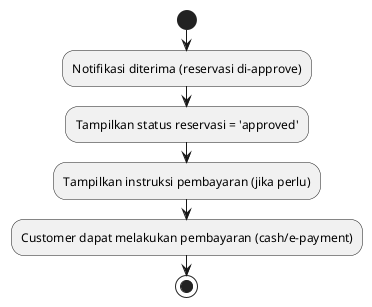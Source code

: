 @startuml Activity Diagram - Customer: Reservasi Di-Approve

|Customer|
start
:Notifikasi diterima (reservasi di-approve);
:Tampilkan status reservasi = 'approved';
:Tampilkan instruksi pembayaran (jika perlu);
:Customer dapat melakukan pembayaran (cash/e-payment);

stop
@enduml
